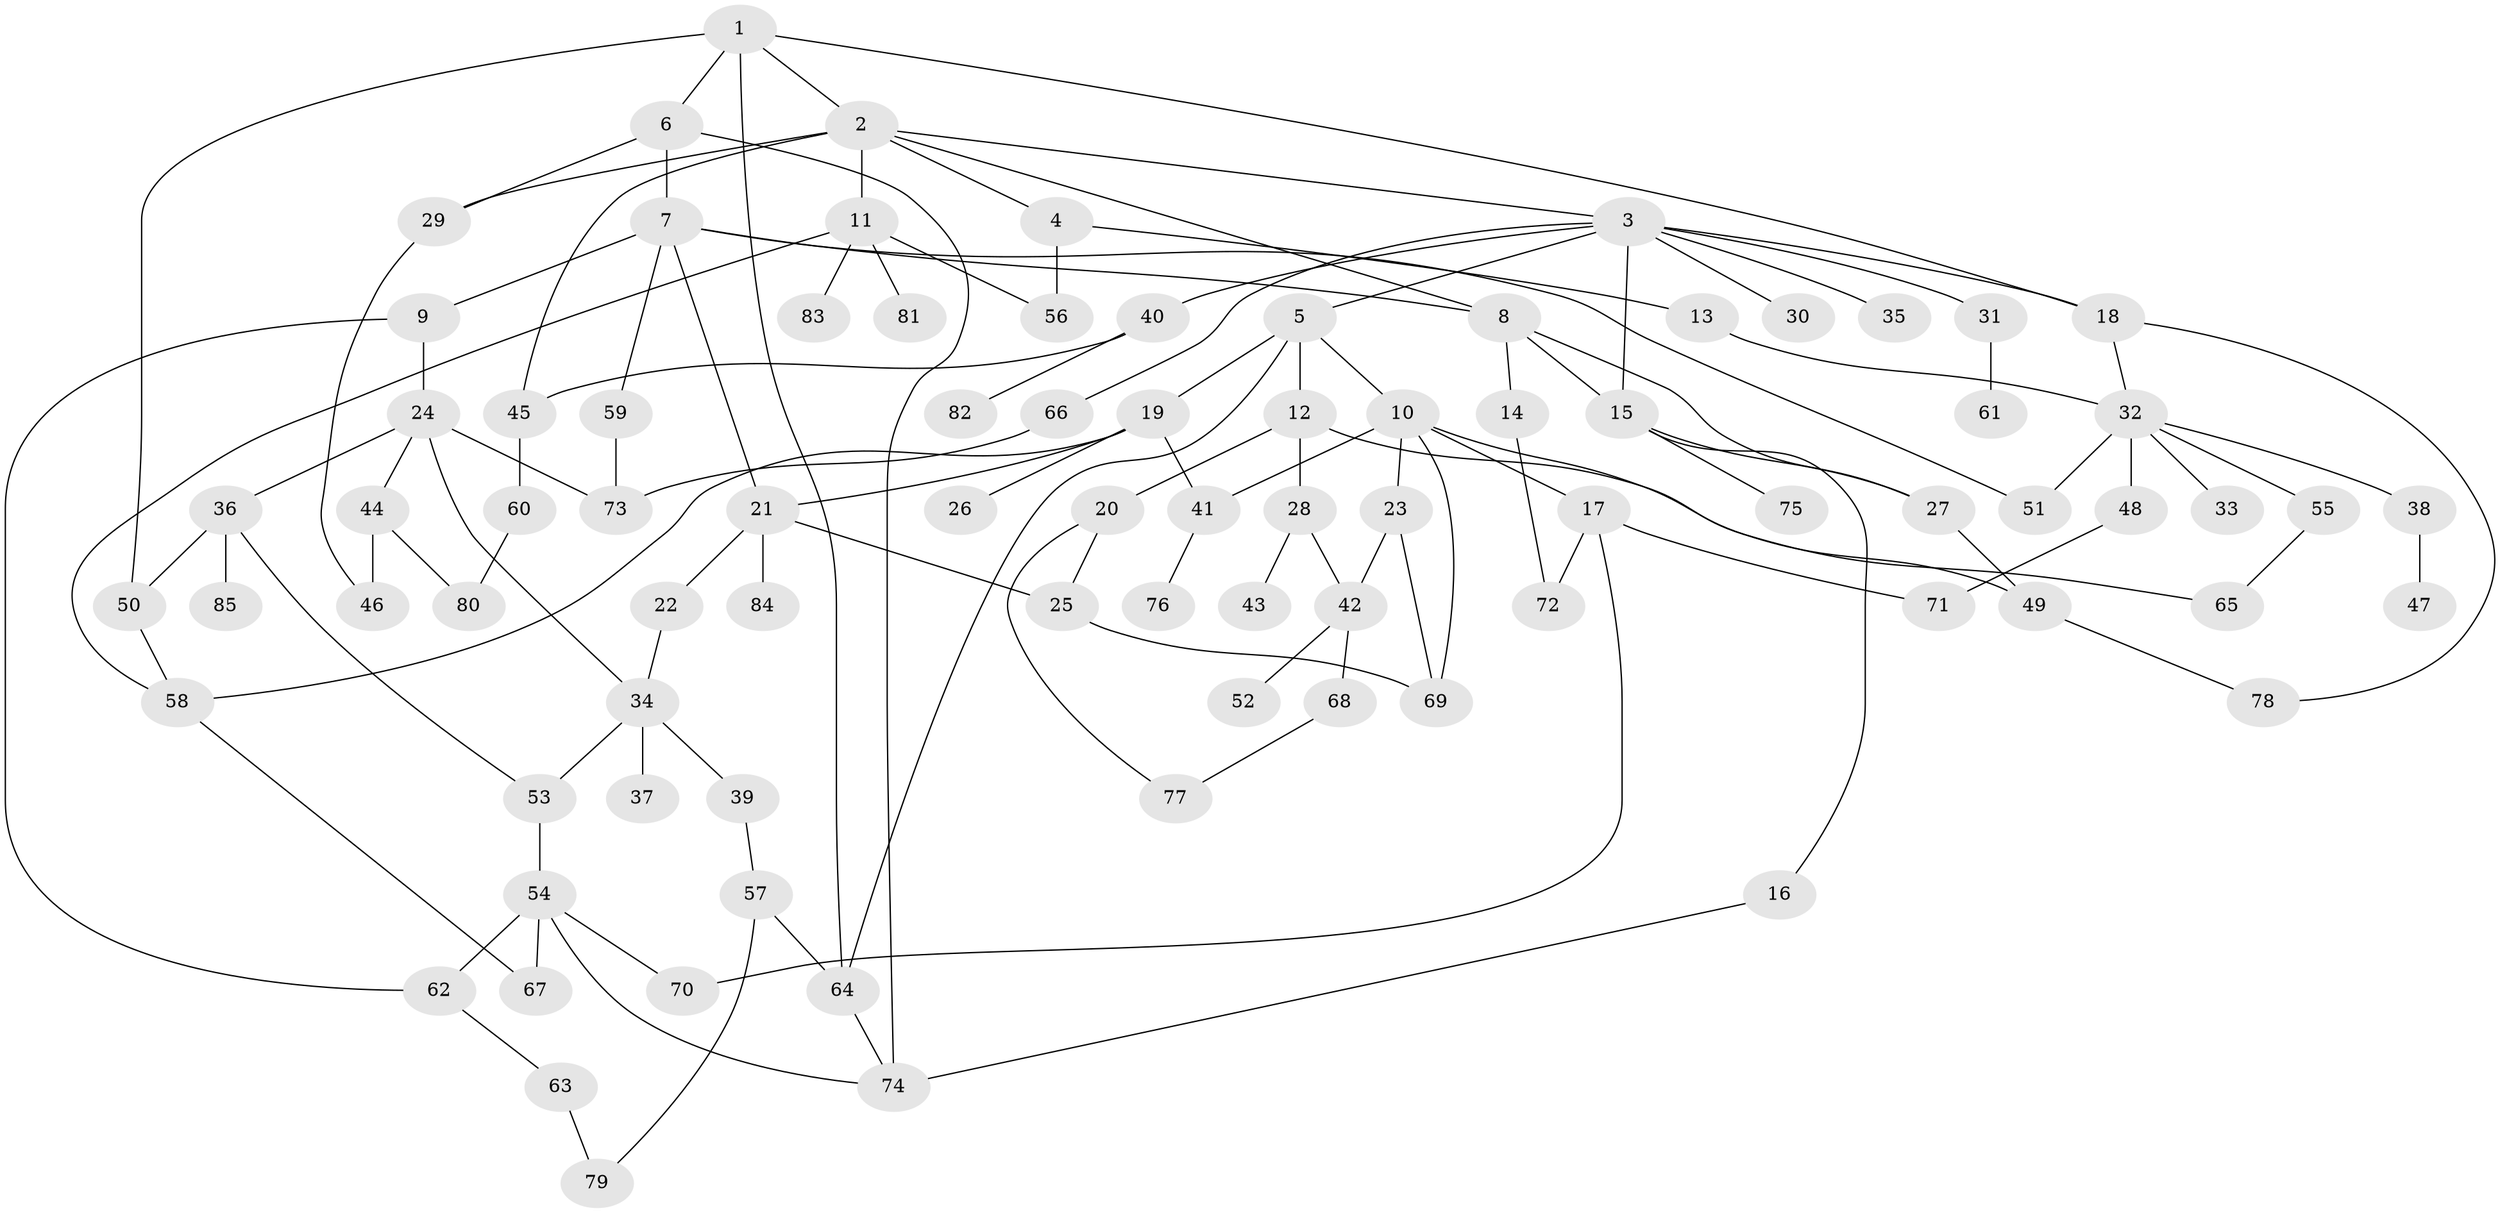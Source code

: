 // Generated by graph-tools (version 1.1) at 2025/34/03/09/25 02:34:08]
// undirected, 85 vertices, 123 edges
graph export_dot {
graph [start="1"]
  node [color=gray90,style=filled];
  1;
  2;
  3;
  4;
  5;
  6;
  7;
  8;
  9;
  10;
  11;
  12;
  13;
  14;
  15;
  16;
  17;
  18;
  19;
  20;
  21;
  22;
  23;
  24;
  25;
  26;
  27;
  28;
  29;
  30;
  31;
  32;
  33;
  34;
  35;
  36;
  37;
  38;
  39;
  40;
  41;
  42;
  43;
  44;
  45;
  46;
  47;
  48;
  49;
  50;
  51;
  52;
  53;
  54;
  55;
  56;
  57;
  58;
  59;
  60;
  61;
  62;
  63;
  64;
  65;
  66;
  67;
  68;
  69;
  70;
  71;
  72;
  73;
  74;
  75;
  76;
  77;
  78;
  79;
  80;
  81;
  82;
  83;
  84;
  85;
  1 -- 2;
  1 -- 6;
  1 -- 50;
  1 -- 64;
  1 -- 18;
  2 -- 3;
  2 -- 4;
  2 -- 8;
  2 -- 11;
  2 -- 29;
  2 -- 45;
  3 -- 5;
  3 -- 18;
  3 -- 30;
  3 -- 31;
  3 -- 35;
  3 -- 40;
  3 -- 66;
  3 -- 15;
  4 -- 13;
  4 -- 56;
  5 -- 10;
  5 -- 12;
  5 -- 19;
  5 -- 64;
  6 -- 7;
  6 -- 74;
  6 -- 29;
  7 -- 9;
  7 -- 21;
  7 -- 51;
  7 -- 59;
  7 -- 8;
  8 -- 14;
  8 -- 15;
  8 -- 27;
  9 -- 24;
  9 -- 62;
  10 -- 17;
  10 -- 23;
  10 -- 49;
  10 -- 69;
  10 -- 41;
  11 -- 56;
  11 -- 58;
  11 -- 81;
  11 -- 83;
  12 -- 20;
  12 -- 28;
  12 -- 65;
  13 -- 32;
  14 -- 72;
  15 -- 16;
  15 -- 27;
  15 -- 75;
  16 -- 74;
  17 -- 70;
  17 -- 71;
  17 -- 72;
  18 -- 32;
  18 -- 78;
  19 -- 26;
  19 -- 41;
  19 -- 58;
  19 -- 21;
  20 -- 25;
  20 -- 77;
  21 -- 22;
  21 -- 84;
  21 -- 25;
  22 -- 34;
  23 -- 69;
  23 -- 42;
  24 -- 34;
  24 -- 36;
  24 -- 44;
  24 -- 73;
  25 -- 69;
  27 -- 49;
  28 -- 42;
  28 -- 43;
  29 -- 46;
  31 -- 61;
  32 -- 33;
  32 -- 38;
  32 -- 48;
  32 -- 55;
  32 -- 51;
  34 -- 37;
  34 -- 39;
  34 -- 53;
  36 -- 85;
  36 -- 50;
  36 -- 53;
  38 -- 47;
  39 -- 57;
  40 -- 45;
  40 -- 82;
  41 -- 76;
  42 -- 52;
  42 -- 68;
  44 -- 80;
  44 -- 46;
  45 -- 60;
  48 -- 71;
  49 -- 78;
  50 -- 58;
  53 -- 54;
  54 -- 62;
  54 -- 67;
  54 -- 74;
  54 -- 70;
  55 -- 65;
  57 -- 79;
  57 -- 64;
  58 -- 67;
  59 -- 73;
  60 -- 80;
  62 -- 63;
  63 -- 79;
  64 -- 74;
  66 -- 73;
  68 -- 77;
}
